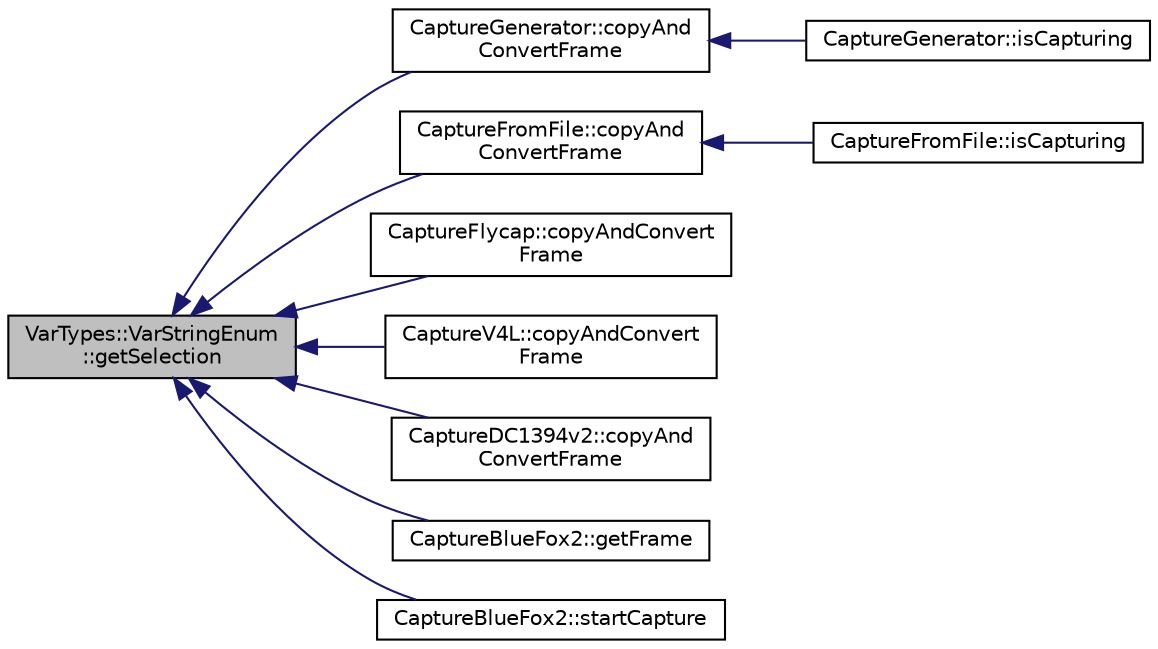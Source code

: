 digraph "VarTypes::VarStringEnum::getSelection"
{
 // INTERACTIVE_SVG=YES
  edge [fontname="Helvetica",fontsize="10",labelfontname="Helvetica",labelfontsize="10"];
  node [fontname="Helvetica",fontsize="10",shape=record];
  rankdir="LR";
  Node1 [label="VarTypes::VarStringEnum\l::getSelection",height=0.2,width=0.4,color="black", fillcolor="grey75", style="filled", fontcolor="black"];
  Node1 -> Node2 [dir="back",color="midnightblue",fontsize="10",style="solid",fontname="Helvetica"];
  Node2 [label="CaptureGenerator::copyAnd\lConvertFrame",height=0.2,width=0.4,color="black", fillcolor="white", style="filled",URL="$d8/d4a/class_capture_generator.html#a3d21588be0f7c41def195ee54e2eabac"];
  Node2 -> Node3 [dir="back",color="midnightblue",fontsize="10",style="solid",fontname="Helvetica"];
  Node3 [label="CaptureGenerator::isCapturing",height=0.2,width=0.4,color="black", fillcolor="white", style="filled",URL="$d8/d4a/class_capture_generator.html#add12e8bde9e8156b1de4a71647228937"];
  Node1 -> Node4 [dir="back",color="midnightblue",fontsize="10",style="solid",fontname="Helvetica"];
  Node4 [label="CaptureFromFile::copyAnd\lConvertFrame",height=0.2,width=0.4,color="black", fillcolor="white", style="filled",URL="$d7/d6f/class_capture_from_file.html#a4f4075bfd4bc4e999563ccd03ae7091b"];
  Node4 -> Node5 [dir="back",color="midnightblue",fontsize="10",style="solid",fontname="Helvetica"];
  Node5 [label="CaptureFromFile::isCapturing",height=0.2,width=0.4,color="black", fillcolor="white", style="filled",URL="$d7/d6f/class_capture_from_file.html#a412b2db19259e85e8ba5a46f30a923db"];
  Node1 -> Node6 [dir="back",color="midnightblue",fontsize="10",style="solid",fontname="Helvetica"];
  Node6 [label="CaptureFlycap::copyAndConvert\lFrame",height=0.2,width=0.4,color="black", fillcolor="white", style="filled",URL="$d0/de8/class_capture_flycap.html#a4f19bdca9385ba3adb037e54da0ec82e"];
  Node1 -> Node7 [dir="back",color="midnightblue",fontsize="10",style="solid",fontname="Helvetica"];
  Node7 [label="CaptureV4L::copyAndConvert\lFrame",height=0.2,width=0.4,color="black", fillcolor="white", style="filled",URL="$d8/d36/class_capture_v4_l.html#a6bbde1de0a82943957dec308a3e035ed"];
  Node1 -> Node8 [dir="back",color="midnightblue",fontsize="10",style="solid",fontname="Helvetica"];
  Node8 [label="CaptureDC1394v2::copyAnd\lConvertFrame",height=0.2,width=0.4,color="black", fillcolor="white", style="filled",URL="$d9/db2/class_capture_d_c1394v2.html#a4b042d3d26dcf23965c784b38598edae"];
  Node1 -> Node9 [dir="back",color="midnightblue",fontsize="10",style="solid",fontname="Helvetica"];
  Node9 [label="CaptureBlueFox2::getFrame",height=0.2,width=0.4,color="black", fillcolor="white", style="filled",URL="$d6/d65/class_capture_blue_fox2.html#ad229f955fc021d0fc98b2cdc229884bb"];
  Node1 -> Node10 [dir="back",color="midnightblue",fontsize="10",style="solid",fontname="Helvetica"];
  Node10 [label="CaptureBlueFox2::startCapture",height=0.2,width=0.4,color="black", fillcolor="white", style="filled",URL="$d6/d65/class_capture_blue_fox2.html#a6409924a90aedccb5ce877229f6f9b24",tooltip="Initialize the interface and start capture. "];
}
